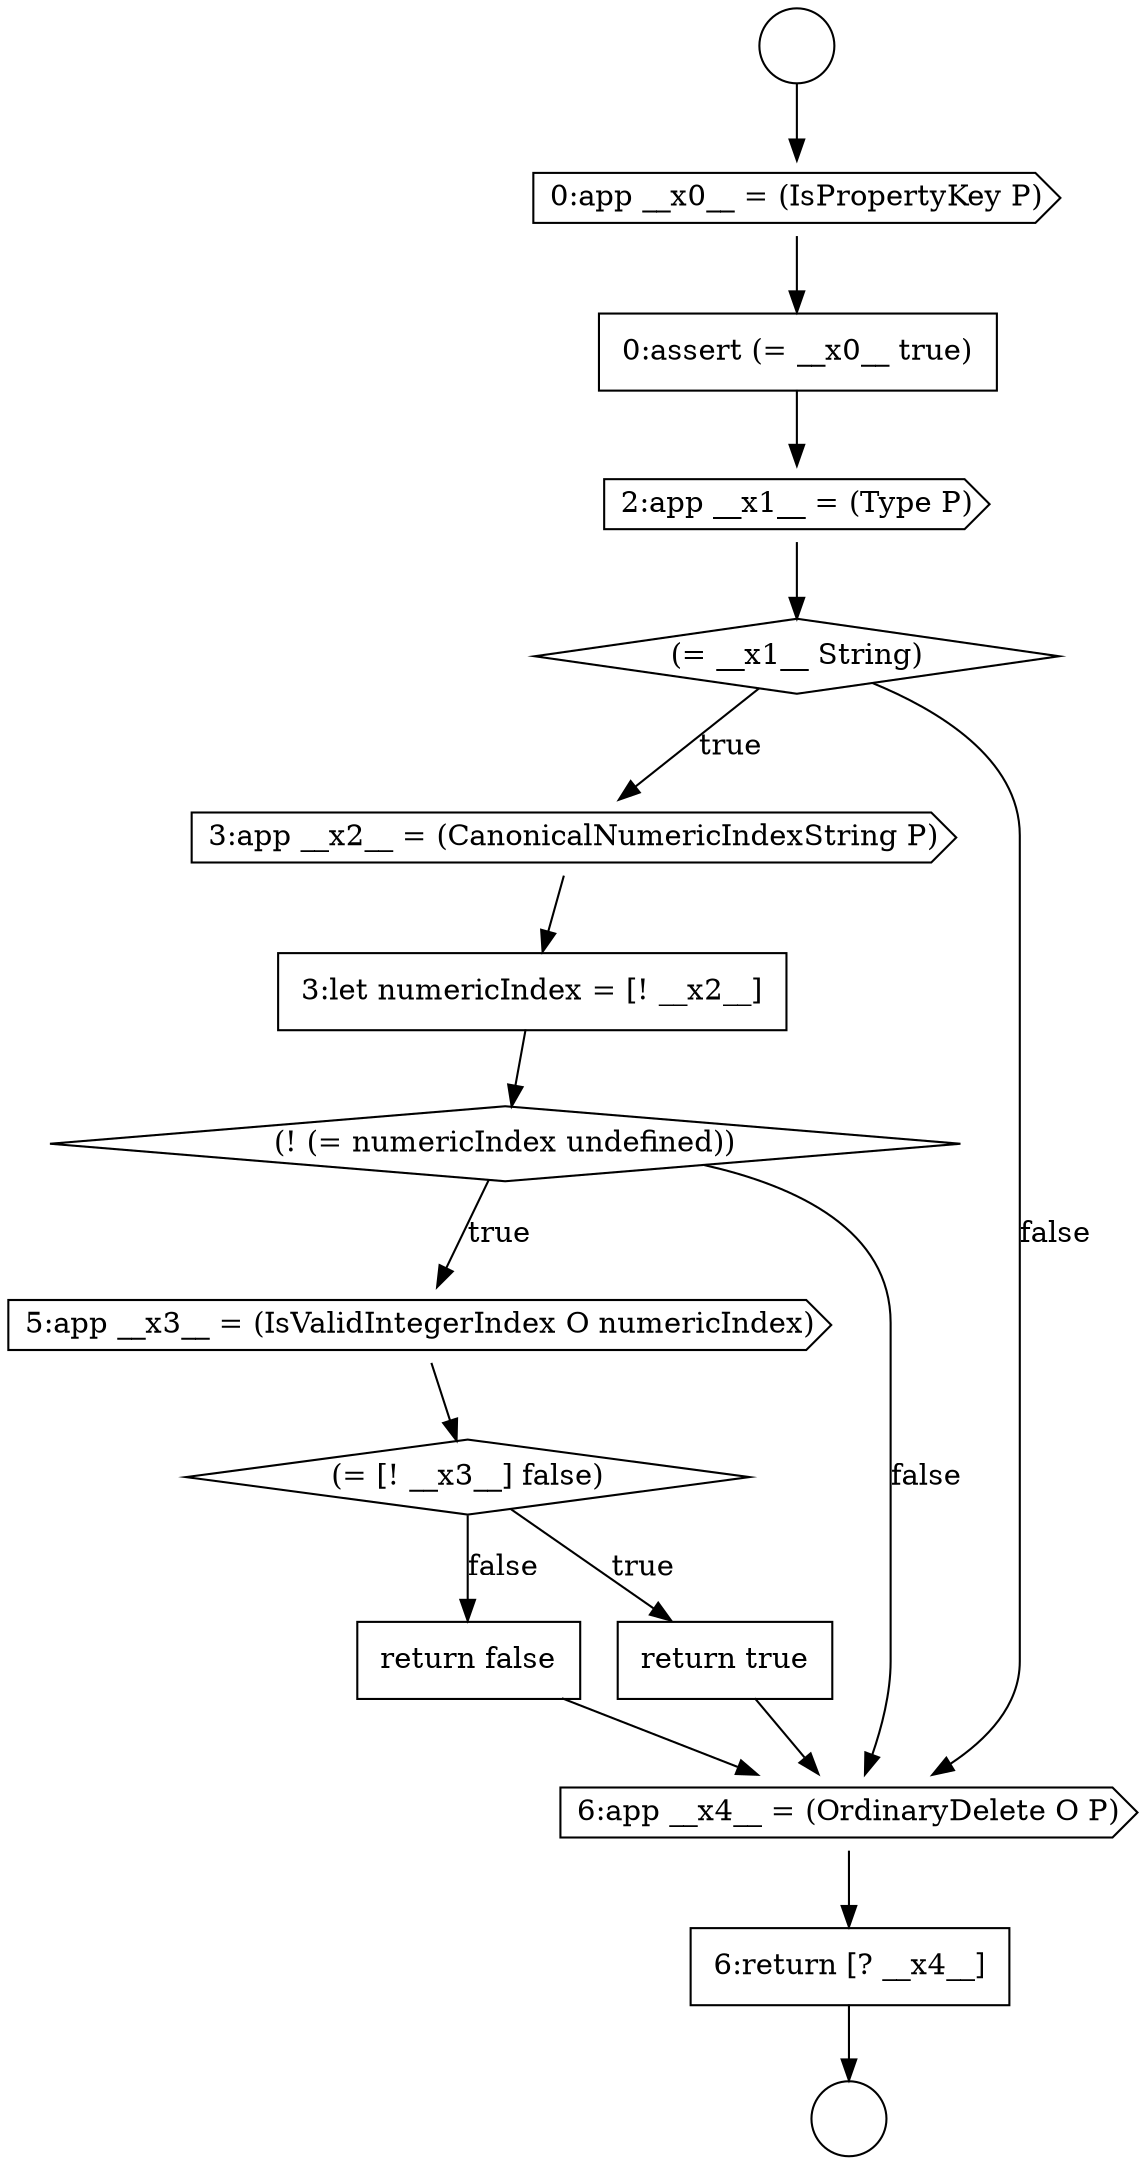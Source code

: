 digraph {
  node2976 [shape=cds, label=<<font color="black">2:app __x1__ = (Type P)</font>> color="black" fillcolor="white" style=filled]
  node2986 [shape=none, margin=0, label=<<font color="black">
    <table border="0" cellborder="1" cellspacing="0" cellpadding="10">
      <tr><td align="left">6:return [? __x4__]</td></tr>
    </table>
  </font>> color="black" fillcolor="white" style=filled]
  node2973 [shape=circle label=" " color="black" fillcolor="white" style=filled]
  node2978 [shape=cds, label=<<font color="black">3:app __x2__ = (CanonicalNumericIndexString P)</font>> color="black" fillcolor="white" style=filled]
  node2981 [shape=cds, label=<<font color="black">5:app __x3__ = (IsValidIntegerIndex O numericIndex)</font>> color="black" fillcolor="white" style=filled]
  node2974 [shape=cds, label=<<font color="black">0:app __x0__ = (IsPropertyKey P)</font>> color="black" fillcolor="white" style=filled]
  node2984 [shape=none, margin=0, label=<<font color="black">
    <table border="0" cellborder="1" cellspacing="0" cellpadding="10">
      <tr><td align="left">return false</td></tr>
    </table>
  </font>> color="black" fillcolor="white" style=filled]
  node2977 [shape=diamond, label=<<font color="black">(= __x1__ String)</font>> color="black" fillcolor="white" style=filled]
  node2975 [shape=none, margin=0, label=<<font color="black">
    <table border="0" cellborder="1" cellspacing="0" cellpadding="10">
      <tr><td align="left">0:assert (= __x0__ true)</td></tr>
    </table>
  </font>> color="black" fillcolor="white" style=filled]
  node2983 [shape=none, margin=0, label=<<font color="black">
    <table border="0" cellborder="1" cellspacing="0" cellpadding="10">
      <tr><td align="left">return true</td></tr>
    </table>
  </font>> color="black" fillcolor="white" style=filled]
  node2980 [shape=diamond, label=<<font color="black">(! (= numericIndex undefined))</font>> color="black" fillcolor="white" style=filled]
  node2972 [shape=circle label=" " color="black" fillcolor="white" style=filled]
  node2985 [shape=cds, label=<<font color="black">6:app __x4__ = (OrdinaryDelete O P)</font>> color="black" fillcolor="white" style=filled]
  node2979 [shape=none, margin=0, label=<<font color="black">
    <table border="0" cellborder="1" cellspacing="0" cellpadding="10">
      <tr><td align="left">3:let numericIndex = [! __x2__]</td></tr>
    </table>
  </font>> color="black" fillcolor="white" style=filled]
  node2982 [shape=diamond, label=<<font color="black">(= [! __x3__] false)</font>> color="black" fillcolor="white" style=filled]
  node2981 -> node2982 [ color="black"]
  node2976 -> node2977 [ color="black"]
  node2983 -> node2985 [ color="black"]
  node2980 -> node2981 [label=<<font color="black">true</font>> color="black"]
  node2980 -> node2985 [label=<<font color="black">false</font>> color="black"]
  node2975 -> node2976 [ color="black"]
  node2986 -> node2973 [ color="black"]
  node2978 -> node2979 [ color="black"]
  node2985 -> node2986 [ color="black"]
  node2982 -> node2983 [label=<<font color="black">true</font>> color="black"]
  node2982 -> node2984 [label=<<font color="black">false</font>> color="black"]
  node2979 -> node2980 [ color="black"]
  node2984 -> node2985 [ color="black"]
  node2972 -> node2974 [ color="black"]
  node2977 -> node2978 [label=<<font color="black">true</font>> color="black"]
  node2977 -> node2985 [label=<<font color="black">false</font>> color="black"]
  node2974 -> node2975 [ color="black"]
}
